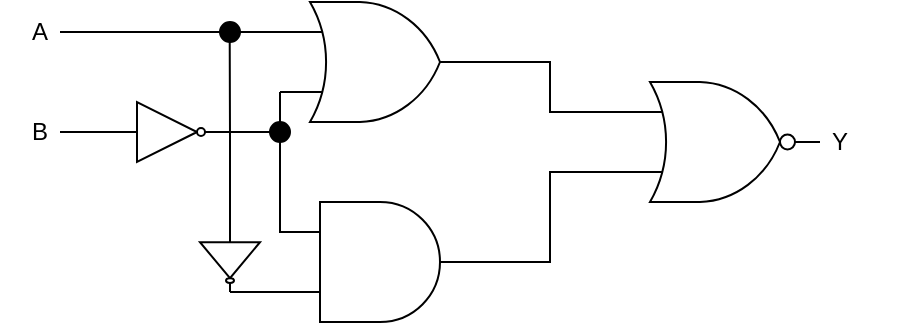 <mxfile version="21.5.0" type="device">
  <diagram name="Page-1" id="WZIK8XEnCS5AvLZZI4bR">
    <mxGraphModel dx="707" dy="509" grid="1" gridSize="10" guides="1" tooltips="1" connect="1" arrows="1" fold="1" page="1" pageScale="1" pageWidth="850" pageHeight="1100" math="0" shadow="0">
      <root>
        <mxCell id="0" />
        <mxCell id="1" parent="0" />
        <mxCell id="YzRATsQ2FGrQuCJO_uah-1" value="" style="verticalLabelPosition=bottom;shadow=0;dashed=0;align=center;html=1;verticalAlign=top;shape=mxgraph.electrical.logic_gates.logic_gate;operation=or;negating=1;negSize=0.15;" vertex="1" parent="1">
          <mxGeometry x="390" y="180" width="100" height="60" as="geometry" />
        </mxCell>
        <mxCell id="YzRATsQ2FGrQuCJO_uah-8" style="edgeStyle=orthogonalEdgeStyle;rounded=0;orthogonalLoop=1;jettySize=auto;html=1;exitX=1;exitY=0.5;exitDx=0;exitDy=0;exitPerimeter=0;entryX=0;entryY=0.75;entryDx=0;entryDy=0;entryPerimeter=0;endArrow=none;endFill=0;" edge="1" parent="1" source="YzRATsQ2FGrQuCJO_uah-12" target="YzRATsQ2FGrQuCJO_uah-4">
          <mxGeometry relative="1" as="geometry">
            <mxPoint x="210" y="180" as="targetPoint" />
          </mxGeometry>
        </mxCell>
        <mxCell id="YzRATsQ2FGrQuCJO_uah-9" style="edgeStyle=orthogonalEdgeStyle;rounded=0;orthogonalLoop=1;jettySize=auto;html=1;endArrow=none;endFill=0;" edge="1" parent="1">
          <mxGeometry relative="1" as="geometry">
            <mxPoint x="110" y="205" as="targetPoint" />
            <mxPoint x="130" y="205" as="sourcePoint" />
          </mxGeometry>
        </mxCell>
        <mxCell id="YzRATsQ2FGrQuCJO_uah-2" value="" style="verticalLabelPosition=bottom;shadow=0;dashed=0;align=center;html=1;verticalAlign=top;shape=mxgraph.electrical.logic_gates.inverter_2" vertex="1" parent="1">
          <mxGeometry x="140" y="190" width="50" height="30" as="geometry" />
        </mxCell>
        <mxCell id="YzRATsQ2FGrQuCJO_uah-6" style="edgeStyle=orthogonalEdgeStyle;rounded=0;orthogonalLoop=1;jettySize=auto;html=1;exitX=1;exitY=0.5;exitDx=0;exitDy=0;exitPerimeter=0;entryX=0;entryY=0.75;entryDx=0;entryDy=0;entryPerimeter=0;endArrow=none;endFill=0;" edge="1" parent="1" source="YzRATsQ2FGrQuCJO_uah-3" target="YzRATsQ2FGrQuCJO_uah-1">
          <mxGeometry relative="1" as="geometry" />
        </mxCell>
        <mxCell id="YzRATsQ2FGrQuCJO_uah-10" style="edgeStyle=orthogonalEdgeStyle;rounded=0;orthogonalLoop=1;jettySize=auto;html=1;exitX=0;exitY=0.25;exitDx=0;exitDy=0;exitPerimeter=0;endArrow=none;endFill=0;" edge="1" parent="1">
          <mxGeometry relative="1" as="geometry">
            <mxPoint x="220" y="210" as="targetPoint" />
            <mxPoint x="240" y="255" as="sourcePoint" />
            <Array as="points">
              <mxPoint x="220" y="255" />
            </Array>
          </mxGeometry>
        </mxCell>
        <mxCell id="YzRATsQ2FGrQuCJO_uah-23" style="edgeStyle=orthogonalEdgeStyle;rounded=0;orthogonalLoop=1;jettySize=auto;html=1;exitX=0;exitY=0.75;exitDx=0;exitDy=0;exitPerimeter=0;entryX=1;entryY=0.5;entryDx=0;entryDy=0;entryPerimeter=0;endArrow=none;endFill=0;" edge="1" parent="1" source="YzRATsQ2FGrQuCJO_uah-3" target="YzRATsQ2FGrQuCJO_uah-22">
          <mxGeometry relative="1" as="geometry" />
        </mxCell>
        <mxCell id="YzRATsQ2FGrQuCJO_uah-3" value="" style="verticalLabelPosition=bottom;shadow=0;dashed=0;align=center;html=1;verticalAlign=top;shape=mxgraph.electrical.logic_gates.logic_gate;operation=and;" vertex="1" parent="1">
          <mxGeometry x="220" y="240" width="100" height="60" as="geometry" />
        </mxCell>
        <mxCell id="YzRATsQ2FGrQuCJO_uah-5" style="edgeStyle=orthogonalEdgeStyle;rounded=0;orthogonalLoop=1;jettySize=auto;html=1;exitX=1;exitY=0.5;exitDx=0;exitDy=0;exitPerimeter=0;entryX=0;entryY=0.25;entryDx=0;entryDy=0;entryPerimeter=0;endArrow=none;endFill=0;" edge="1" parent="1" source="YzRATsQ2FGrQuCJO_uah-4" target="YzRATsQ2FGrQuCJO_uah-1">
          <mxGeometry relative="1" as="geometry" />
        </mxCell>
        <mxCell id="YzRATsQ2FGrQuCJO_uah-21" style="edgeStyle=orthogonalEdgeStyle;rounded=0;orthogonalLoop=1;jettySize=auto;html=1;exitX=0;exitY=0.25;exitDx=0;exitDy=0;exitPerimeter=0;endArrow=none;endFill=0;" edge="1" parent="1" source="YzRATsQ2FGrQuCJO_uah-4" target="YzRATsQ2FGrQuCJO_uah-19">
          <mxGeometry relative="1" as="geometry" />
        </mxCell>
        <mxCell id="YzRATsQ2FGrQuCJO_uah-4" value="" style="verticalLabelPosition=bottom;shadow=0;dashed=0;align=center;html=1;verticalAlign=top;shape=mxgraph.electrical.logic_gates.logic_gate;operation=or;" vertex="1" parent="1">
          <mxGeometry x="220" y="140" width="100" height="60" as="geometry" />
        </mxCell>
        <mxCell id="YzRATsQ2FGrQuCJO_uah-7" value="B" style="text;html=1;strokeColor=none;fillColor=none;align=center;verticalAlign=middle;whiteSpace=wrap;rounded=0;" vertex="1" parent="1">
          <mxGeometry x="80" y="190" width="40" height="30" as="geometry" />
        </mxCell>
        <mxCell id="YzRATsQ2FGrQuCJO_uah-13" value="" style="edgeStyle=orthogonalEdgeStyle;rounded=0;orthogonalLoop=1;jettySize=auto;html=1;exitX=1;exitY=0.5;exitDx=0;exitDy=0;exitPerimeter=0;entryX=0;entryY=0.5;entryDx=0;entryDy=0;endArrow=none;endFill=0;" edge="1" parent="1" source="YzRATsQ2FGrQuCJO_uah-2" target="YzRATsQ2FGrQuCJO_uah-12">
          <mxGeometry relative="1" as="geometry">
            <mxPoint x="220" y="185" as="targetPoint" />
            <mxPoint x="190" y="205" as="sourcePoint" />
          </mxGeometry>
        </mxCell>
        <mxCell id="YzRATsQ2FGrQuCJO_uah-12" value="" style="ellipse;whiteSpace=wrap;html=1;fillStyle=solid;fillColor=#000000;" vertex="1" parent="1">
          <mxGeometry x="215" y="200" width="10" height="10" as="geometry" />
        </mxCell>
        <mxCell id="YzRATsQ2FGrQuCJO_uah-17" value="" style="edgeStyle=orthogonalEdgeStyle;rounded=0;orthogonalLoop=1;jettySize=auto;html=1;exitX=0;exitY=0.5;exitDx=0;exitDy=0;exitPerimeter=0;endArrow=none;endFill=0;" edge="1" parent="1" source="YzRATsQ2FGrQuCJO_uah-2">
          <mxGeometry relative="1" as="geometry">
            <mxPoint x="130" y="205" as="targetPoint" />
            <mxPoint x="140" y="205" as="sourcePoint" />
          </mxGeometry>
        </mxCell>
        <mxCell id="YzRATsQ2FGrQuCJO_uah-19" value="A" style="text;html=1;strokeColor=none;fillColor=none;align=center;verticalAlign=middle;whiteSpace=wrap;rounded=0;" vertex="1" parent="1">
          <mxGeometry x="90" y="140" width="20" height="30" as="geometry" />
        </mxCell>
        <mxCell id="YzRATsQ2FGrQuCJO_uah-20" value="Y" style="text;html=1;strokeColor=none;fillColor=none;align=center;verticalAlign=middle;whiteSpace=wrap;rounded=0;" vertex="1" parent="1">
          <mxGeometry x="470" y="195" width="60" height="30" as="geometry" />
        </mxCell>
        <mxCell id="YzRATsQ2FGrQuCJO_uah-24" style="edgeStyle=orthogonalEdgeStyle;rounded=0;orthogonalLoop=1;jettySize=auto;html=1;exitX=0;exitY=0.5;exitDx=0;exitDy=0;exitPerimeter=0;endArrow=none;endFill=0;" edge="1" parent="1" source="YzRATsQ2FGrQuCJO_uah-22">
          <mxGeometry relative="1" as="geometry">
            <mxPoint x="194.857" y="158" as="targetPoint" />
            <mxPoint x="195" y="253" as="sourcePoint" />
          </mxGeometry>
        </mxCell>
        <mxCell id="YzRATsQ2FGrQuCJO_uah-22" value="" style="verticalLabelPosition=bottom;shadow=0;dashed=0;align=center;html=1;verticalAlign=top;shape=mxgraph.electrical.logic_gates.inverter_2;direction=south;" vertex="1" parent="1">
          <mxGeometry x="180" y="255" width="30" height="30" as="geometry" />
        </mxCell>
        <mxCell id="YzRATsQ2FGrQuCJO_uah-25" value="" style="ellipse;whiteSpace=wrap;html=1;fillStyle=solid;fillColor=#000000;" vertex="1" parent="1">
          <mxGeometry x="190" y="150" width="10" height="10" as="geometry" />
        </mxCell>
      </root>
    </mxGraphModel>
  </diagram>
</mxfile>
